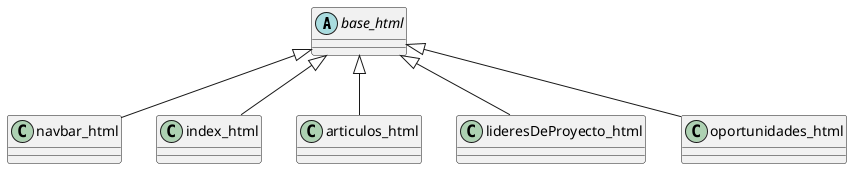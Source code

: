 @startuml
' Diagrama de herencia de templates
abstract class base_html
class navbar_html
class index_html
class articulos_html
class lideresDeProyecto_html
class oportunidades_html
base_html <|-- navbar_html
base_html <|-- index_html
base_html <|-- articulos_html
base_html <|-- lideresDeProyecto_html
base_html <|-- oportunidades_html
@enduml
